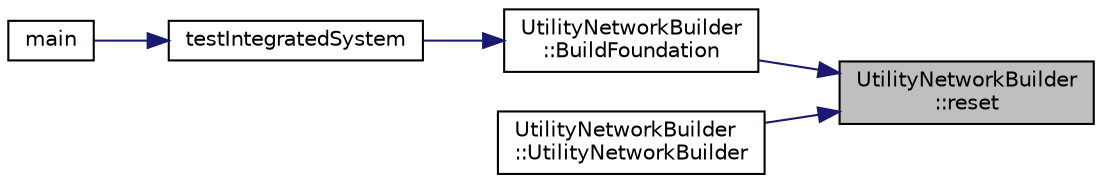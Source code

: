 digraph "UtilityNetworkBuilder::reset"
{
 // LATEX_PDF_SIZE
  edge [fontname="Helvetica",fontsize="10",labelfontname="Helvetica",labelfontsize="10"];
  node [fontname="Helvetica",fontsize="10",shape=record];
  rankdir="RL";
  Node1 [label="UtilityNetworkBuilder\l::reset",height=0.2,width=0.4,color="black", fillcolor="grey75", style="filled", fontcolor="black",tooltip="Resets the builder to initial state."];
  Node1 -> Node2 [dir="back",color="midnightblue",fontsize="10",style="solid",fontname="Helvetica"];
  Node2 [label="UtilityNetworkBuilder\l::BuildFoundation",height=0.2,width=0.4,color="black", fillcolor="white", style="filled",URL="$classUtilityNetworkBuilder.html#a92fc670a0b7fd2ba075d9df9f4d18532",tooltip="Builds the foundation of the utility network."];
  Node2 -> Node3 [dir="back",color="midnightblue",fontsize="10",style="solid",fontname="Helvetica"];
  Node3 [label="testIntegratedSystem",height=0.2,width=0.4,color="black", fillcolor="white", style="filled",URL="$main_8cpp.html#a859f1c4b77421f0cb0f62ba1bfd06029",tooltip=" "];
  Node3 -> Node4 [dir="back",color="midnightblue",fontsize="10",style="solid",fontname="Helvetica"];
  Node4 [label="main",height=0.2,width=0.4,color="black", fillcolor="white", style="filled",URL="$main_8cpp.html#ae66f6b31b5ad750f1fe042a706a4e3d4",tooltip="Main program entry point."];
  Node1 -> Node5 [dir="back",color="midnightblue",fontsize="10",style="solid",fontname="Helvetica"];
  Node5 [label="UtilityNetworkBuilder\l::UtilityNetworkBuilder",height=0.2,width=0.4,color="black", fillcolor="white", style="filled",URL="$classUtilityNetworkBuilder.html#abfbc368a5bd1f6d60a0567291c950462",tooltip="Default constructor."];
}

